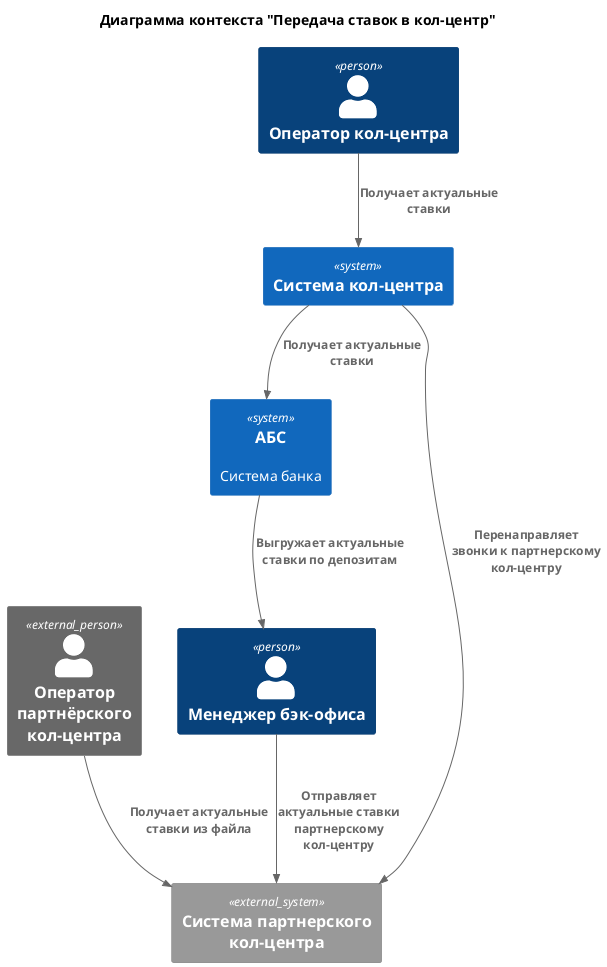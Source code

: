 @startuml
!include <C4/C4_Context>

title Диаграмма контекста "Передача ставок в кол-центр"

Person(manager, "Менеджер бэк-офиса")
Person(operator, "Оператор кол-центра")
Person_Ext(partnerOperator, "Оператор партнёрского кол-центра")

System(ABS, "АБС", "Система банка")
System(onCallCenter, "Система кол-центра")
System_Ext(externalOnCallCenter, "Система партнерского кол-центра")

Rel(partnerOperator, externalOnCallCenter, "Получает актуальные ставки из файла")
Rel(ABS, manager, "Выгружает актуальные ставки по депозитам")
Rel(manager, externalOnCallCenter, "Отправляет актуальные ставки партнерскому кол-центру")
Rel(operator, onCallCenter, "Получает актуальные ставки")
Rel(onCallCenter, ABS, "Получает актуальные ставки")
Rel(onCallCenter, externalOnCallCenter, "Перенаправляет звонки к партнерскому кол-центру")

@enduml